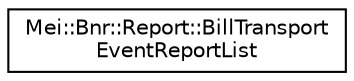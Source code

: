 digraph "Graphical Class Hierarchy"
{
  edge [fontname="Helvetica",fontsize="10",labelfontname="Helvetica",labelfontsize="10"];
  node [fontname="Helvetica",fontsize="10",shape=record];
  rankdir="LR";
  Node1 [label="Mei::Bnr::Report::BillTransport\lEventReportList",height=0.2,width=0.4,color="black", fillcolor="white", style="filled",URL="$a00145.html",tooltip="BillTransportEventReportList "];
}

